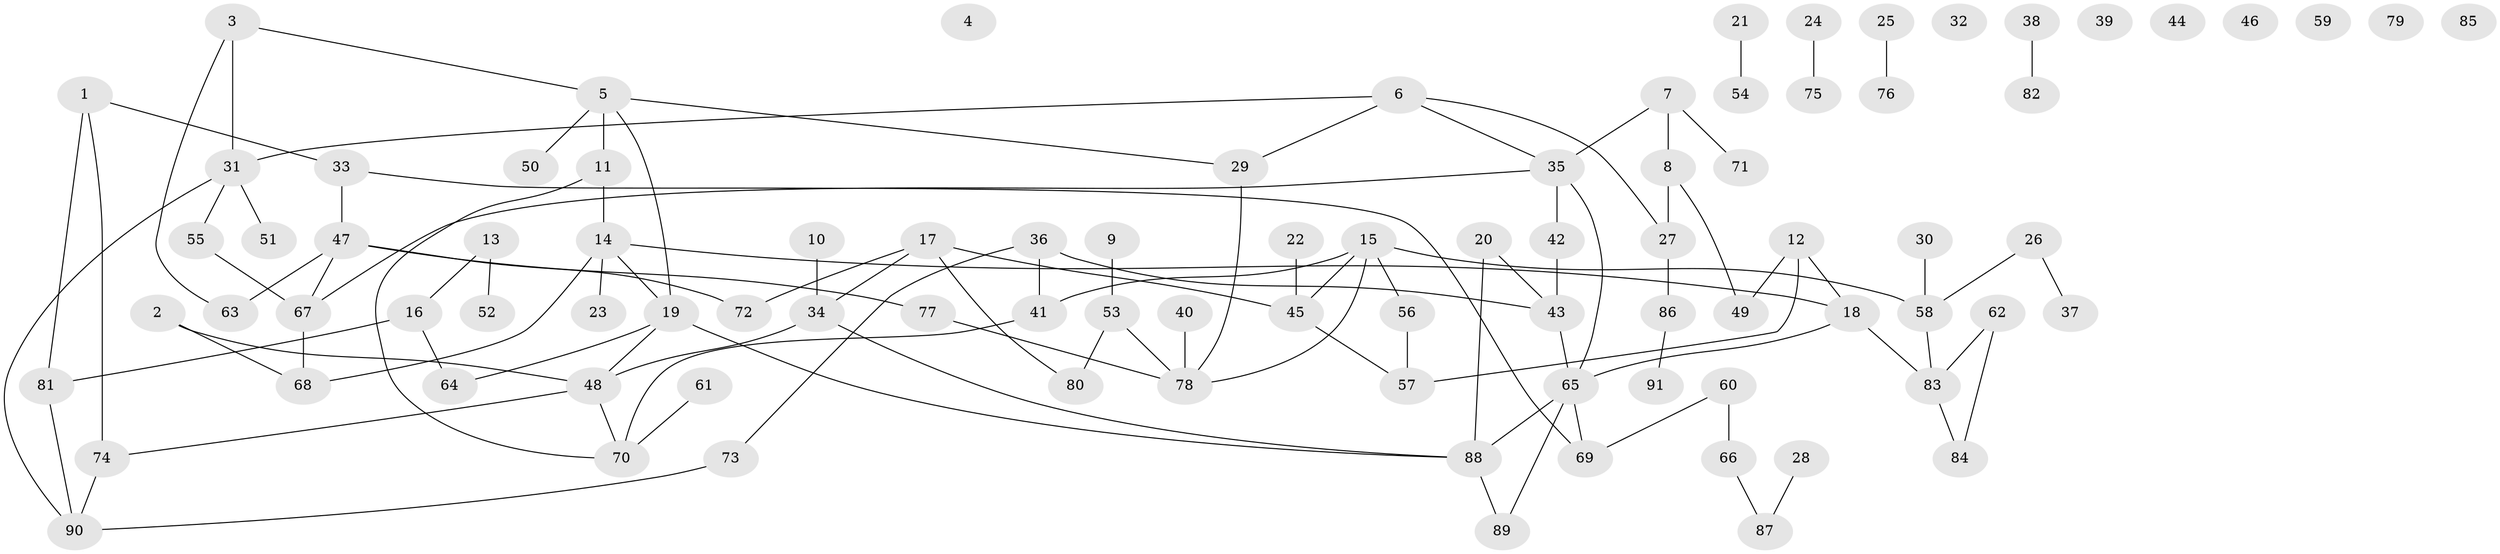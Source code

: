 // Generated by graph-tools (version 1.1) at 2025/49/03/09/25 03:49:08]
// undirected, 91 vertices, 109 edges
graph export_dot {
graph [start="1"]
  node [color=gray90,style=filled];
  1;
  2;
  3;
  4;
  5;
  6;
  7;
  8;
  9;
  10;
  11;
  12;
  13;
  14;
  15;
  16;
  17;
  18;
  19;
  20;
  21;
  22;
  23;
  24;
  25;
  26;
  27;
  28;
  29;
  30;
  31;
  32;
  33;
  34;
  35;
  36;
  37;
  38;
  39;
  40;
  41;
  42;
  43;
  44;
  45;
  46;
  47;
  48;
  49;
  50;
  51;
  52;
  53;
  54;
  55;
  56;
  57;
  58;
  59;
  60;
  61;
  62;
  63;
  64;
  65;
  66;
  67;
  68;
  69;
  70;
  71;
  72;
  73;
  74;
  75;
  76;
  77;
  78;
  79;
  80;
  81;
  82;
  83;
  84;
  85;
  86;
  87;
  88;
  89;
  90;
  91;
  1 -- 33;
  1 -- 74;
  1 -- 81;
  2 -- 48;
  2 -- 68;
  3 -- 5;
  3 -- 31;
  3 -- 63;
  5 -- 11;
  5 -- 19;
  5 -- 29;
  5 -- 50;
  6 -- 27;
  6 -- 29;
  6 -- 31;
  6 -- 35;
  7 -- 8;
  7 -- 35;
  7 -- 71;
  8 -- 27;
  8 -- 49;
  9 -- 53;
  10 -- 34;
  11 -- 14;
  11 -- 70;
  12 -- 18;
  12 -- 49;
  12 -- 57;
  13 -- 16;
  13 -- 52;
  14 -- 18;
  14 -- 19;
  14 -- 23;
  14 -- 68;
  15 -- 41;
  15 -- 45;
  15 -- 56;
  15 -- 58;
  15 -- 78;
  16 -- 64;
  16 -- 81;
  17 -- 34;
  17 -- 45;
  17 -- 72;
  17 -- 80;
  18 -- 65;
  18 -- 83;
  19 -- 48;
  19 -- 64;
  19 -- 88;
  20 -- 43;
  20 -- 88;
  21 -- 54;
  22 -- 45;
  24 -- 75;
  25 -- 76;
  26 -- 37;
  26 -- 58;
  27 -- 86;
  28 -- 87;
  29 -- 78;
  30 -- 58;
  31 -- 51;
  31 -- 55;
  31 -- 90;
  33 -- 47;
  33 -- 69;
  34 -- 48;
  34 -- 88;
  35 -- 42;
  35 -- 65;
  35 -- 67;
  36 -- 41;
  36 -- 43;
  36 -- 73;
  38 -- 82;
  40 -- 78;
  41 -- 70;
  42 -- 43;
  43 -- 65;
  45 -- 57;
  47 -- 63;
  47 -- 67;
  47 -- 72;
  47 -- 77;
  48 -- 70;
  48 -- 74;
  53 -- 78;
  53 -- 80;
  55 -- 67;
  56 -- 57;
  58 -- 83;
  60 -- 66;
  60 -- 69;
  61 -- 70;
  62 -- 83;
  62 -- 84;
  65 -- 69;
  65 -- 88;
  65 -- 89;
  66 -- 87;
  67 -- 68;
  73 -- 90;
  74 -- 90;
  77 -- 78;
  81 -- 90;
  83 -- 84;
  86 -- 91;
  88 -- 89;
}
